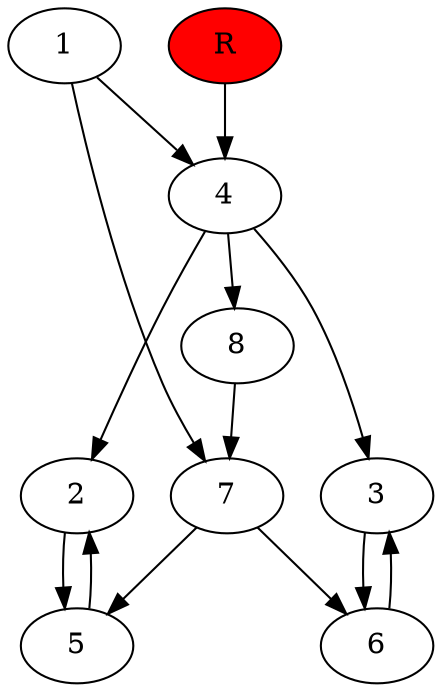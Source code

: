 digraph prb26960 {
	1
	2
	3
	4
	5
	6
	7
	8
	R [fillcolor="#ff0000" style=filled]
	1 -> 4
	1 -> 7
	2 -> 5
	3 -> 6
	4 -> 2
	4 -> 3
	4 -> 8
	5 -> 2
	6 -> 3
	7 -> 5
	7 -> 6
	8 -> 7
	R -> 4
}
